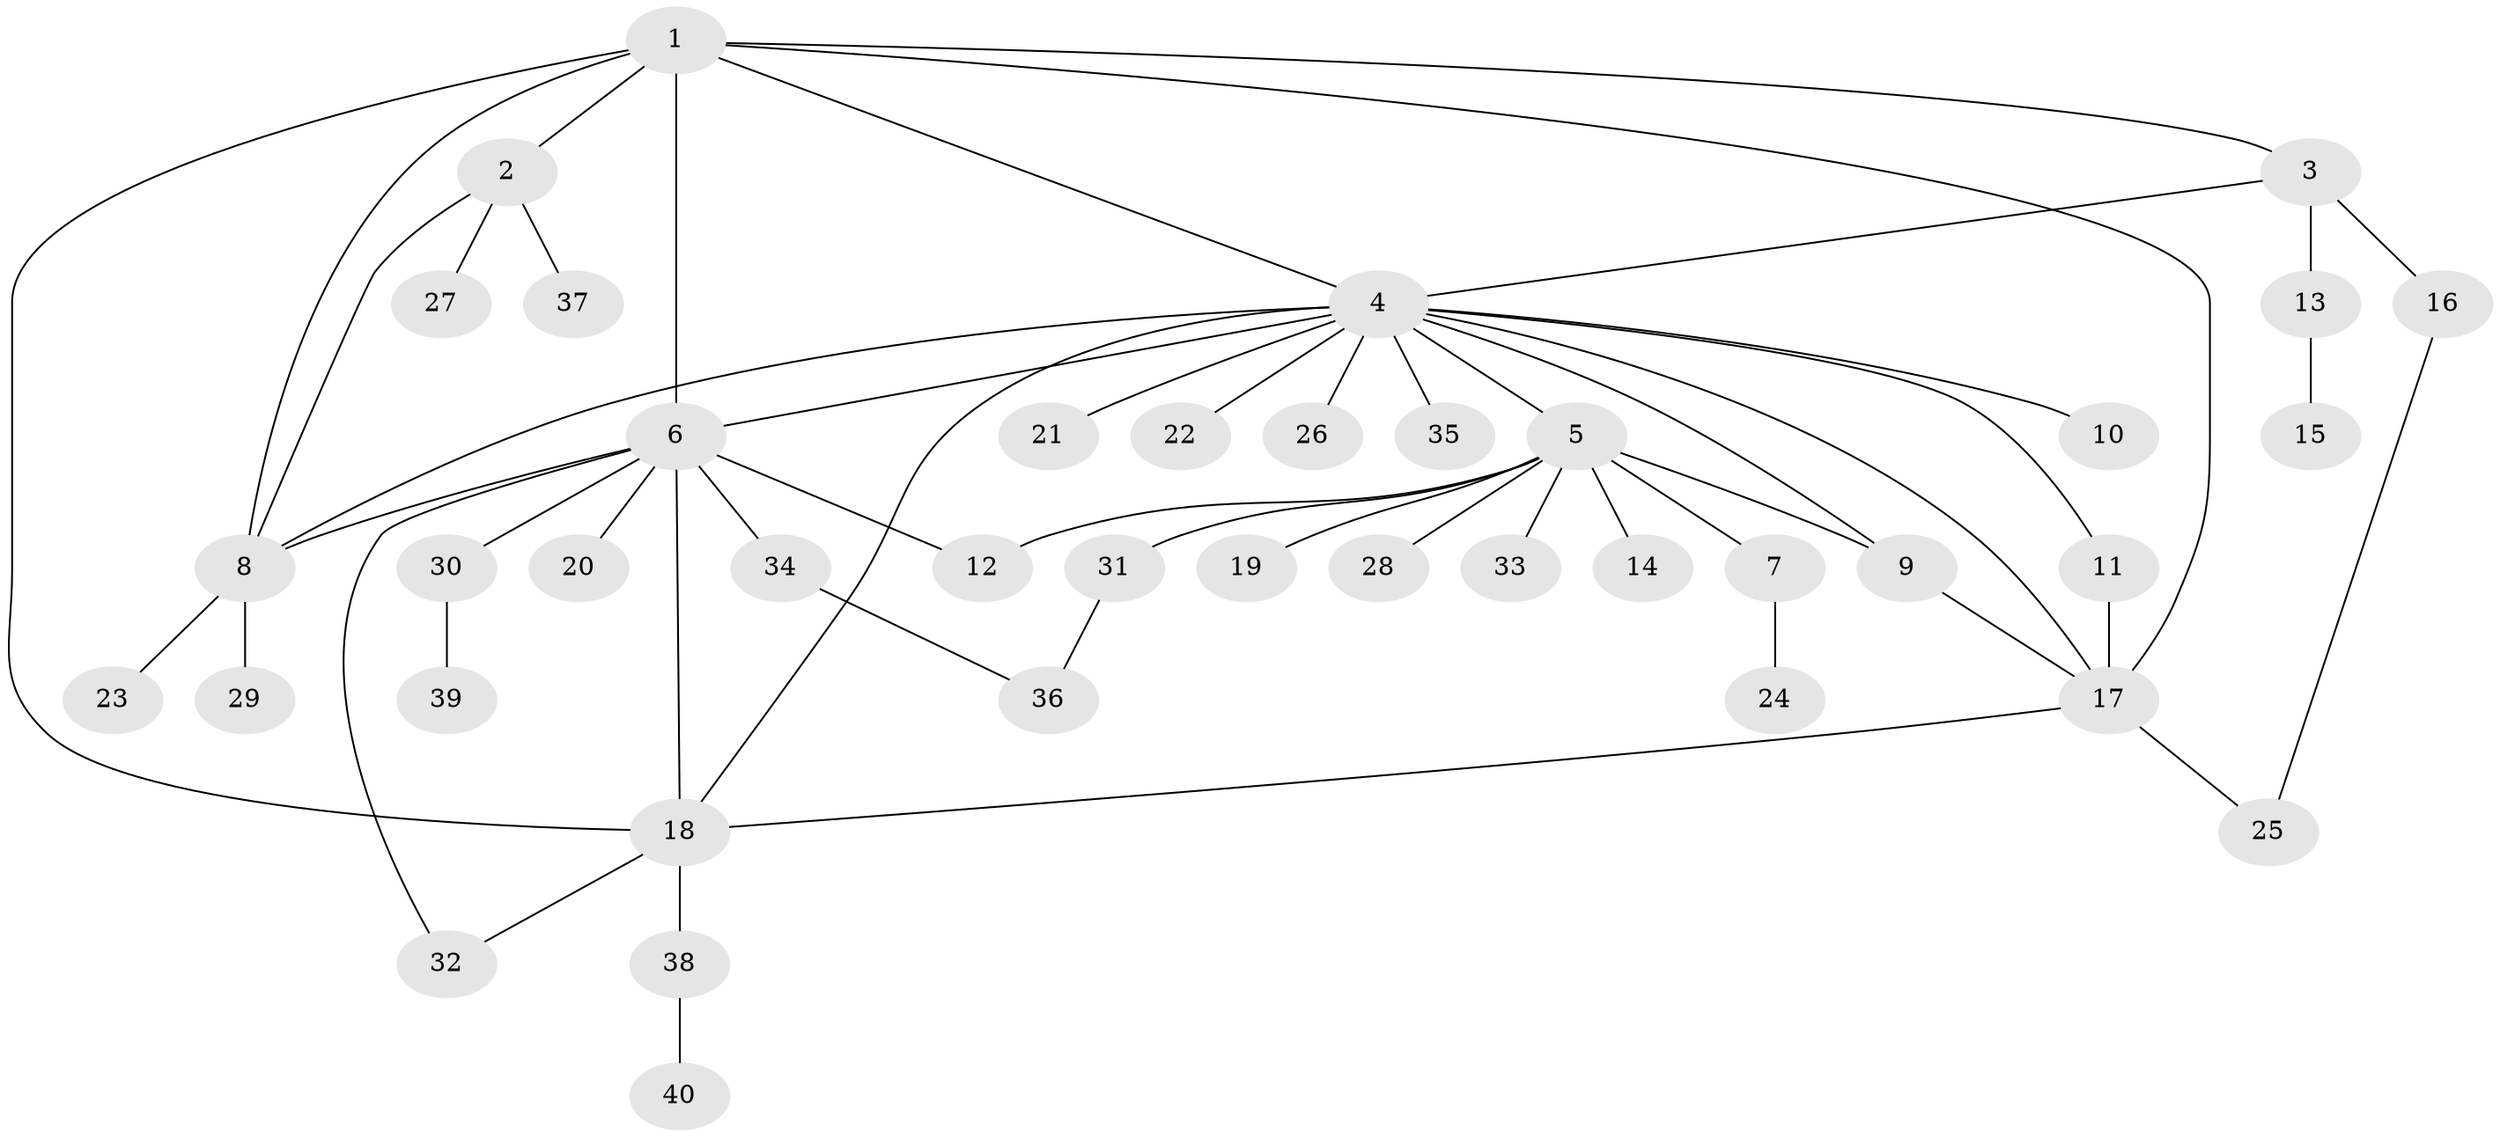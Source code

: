 // original degree distribution, {17: 0.012658227848101266, 3: 0.11392405063291139, 6: 0.0379746835443038, 18: 0.012658227848101266, 11: 0.012658227848101266, 2: 0.27848101265822783, 7: 0.012658227848101266, 1: 0.4936708860759494, 16: 0.012658227848101266, 9: 0.012658227848101266}
// Generated by graph-tools (version 1.1) at 2025/35/03/09/25 02:35:45]
// undirected, 40 vertices, 55 edges
graph export_dot {
graph [start="1"]
  node [color=gray90,style=filled];
  1;
  2;
  3;
  4;
  5;
  6;
  7;
  8;
  9;
  10;
  11;
  12;
  13;
  14;
  15;
  16;
  17;
  18;
  19;
  20;
  21;
  22;
  23;
  24;
  25;
  26;
  27;
  28;
  29;
  30;
  31;
  32;
  33;
  34;
  35;
  36;
  37;
  38;
  39;
  40;
  1 -- 2 [weight=1.0];
  1 -- 3 [weight=1.0];
  1 -- 4 [weight=1.0];
  1 -- 6 [weight=7.0];
  1 -- 8 [weight=1.0];
  1 -- 17 [weight=1.0];
  1 -- 18 [weight=1.0];
  2 -- 8 [weight=1.0];
  2 -- 27 [weight=1.0];
  2 -- 37 [weight=1.0];
  3 -- 4 [weight=1.0];
  3 -- 13 [weight=1.0];
  3 -- 16 [weight=1.0];
  4 -- 5 [weight=1.0];
  4 -- 6 [weight=1.0];
  4 -- 8 [weight=1.0];
  4 -- 9 [weight=1.0];
  4 -- 10 [weight=1.0];
  4 -- 11 [weight=1.0];
  4 -- 17 [weight=1.0];
  4 -- 18 [weight=1.0];
  4 -- 21 [weight=1.0];
  4 -- 22 [weight=1.0];
  4 -- 26 [weight=1.0];
  4 -- 35 [weight=1.0];
  5 -- 7 [weight=2.0];
  5 -- 9 [weight=1.0];
  5 -- 12 [weight=1.0];
  5 -- 14 [weight=1.0];
  5 -- 19 [weight=1.0];
  5 -- 28 [weight=1.0];
  5 -- 31 [weight=1.0];
  5 -- 33 [weight=1.0];
  6 -- 8 [weight=1.0];
  6 -- 12 [weight=1.0];
  6 -- 18 [weight=1.0];
  6 -- 20 [weight=1.0];
  6 -- 30 [weight=1.0];
  6 -- 32 [weight=1.0];
  6 -- 34 [weight=1.0];
  7 -- 24 [weight=1.0];
  8 -- 23 [weight=1.0];
  8 -- 29 [weight=1.0];
  9 -- 17 [weight=2.0];
  11 -- 17 [weight=12.0];
  13 -- 15 [weight=1.0];
  16 -- 25 [weight=1.0];
  17 -- 18 [weight=1.0];
  17 -- 25 [weight=1.0];
  18 -- 32 [weight=1.0];
  18 -- 38 [weight=1.0];
  30 -- 39 [weight=1.0];
  31 -- 36 [weight=1.0];
  34 -- 36 [weight=1.0];
  38 -- 40 [weight=1.0];
}
